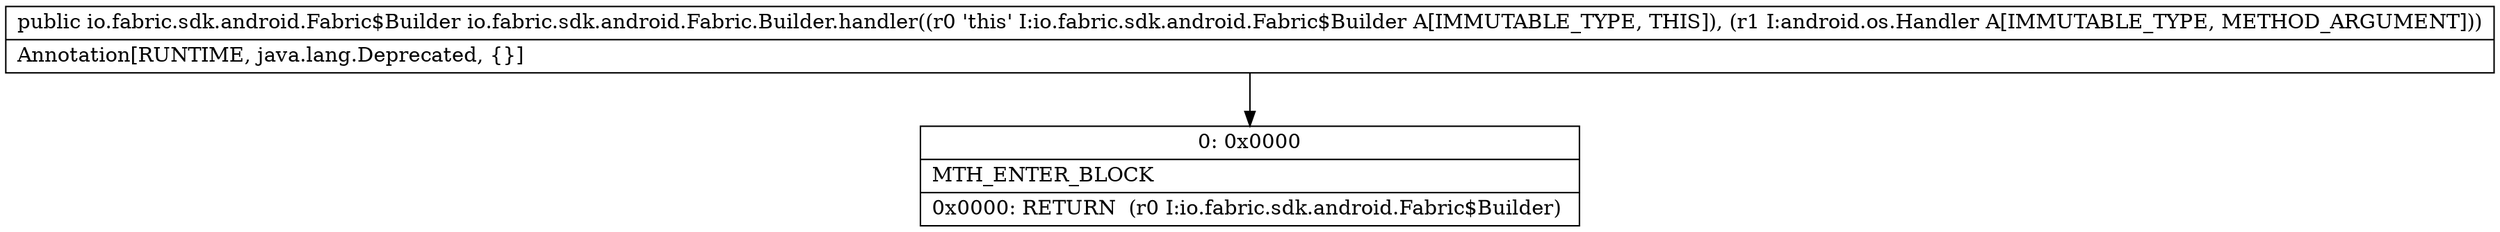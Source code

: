 digraph "CFG forio.fabric.sdk.android.Fabric.Builder.handler(Landroid\/os\/Handler;)Lio\/fabric\/sdk\/android\/Fabric$Builder;" {
Node_0 [shape=record,label="{0\:\ 0x0000|MTH_ENTER_BLOCK\l|0x0000: RETURN  (r0 I:io.fabric.sdk.android.Fabric$Builder) \l}"];
MethodNode[shape=record,label="{public io.fabric.sdk.android.Fabric$Builder io.fabric.sdk.android.Fabric.Builder.handler((r0 'this' I:io.fabric.sdk.android.Fabric$Builder A[IMMUTABLE_TYPE, THIS]), (r1 I:android.os.Handler A[IMMUTABLE_TYPE, METHOD_ARGUMENT]))  | Annotation[RUNTIME, java.lang.Deprecated, \{\}]\l}"];
MethodNode -> Node_0;
}

